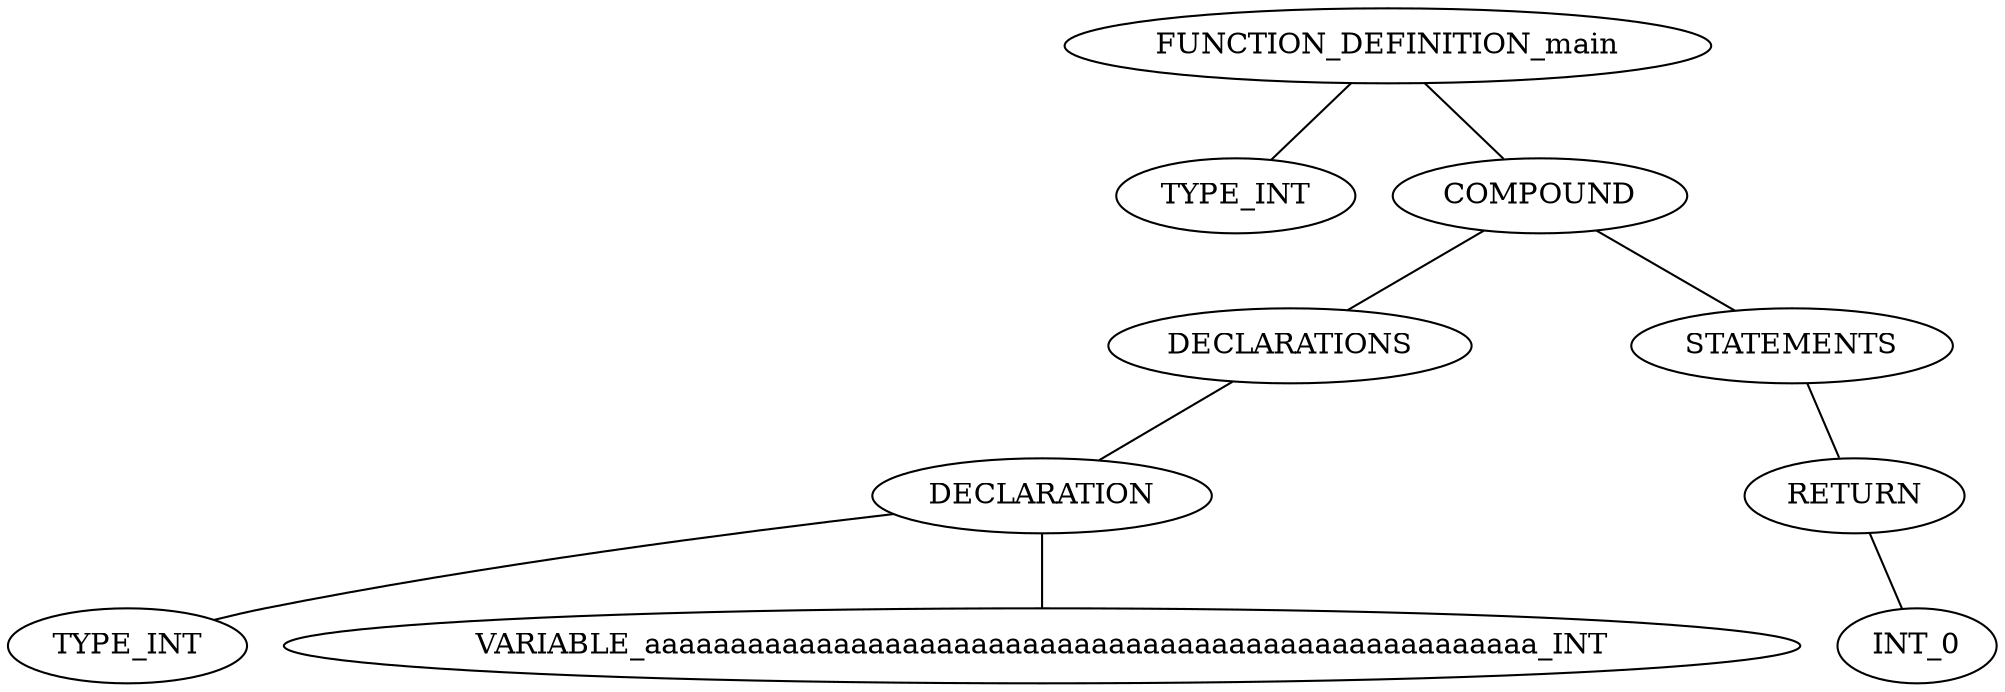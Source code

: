 graph G {
0[label=FUNCTION_DEFINITION_main];
1[label=TYPE_INT];
0--1;
2[label=COMPOUND];
0--2;
3[label=DECLARATIONS];
2--3;
4[label=DECLARATION];
3--4;
5[label=TYPE_INT];
4--5;
6[label=VARIABLE_aaaaaaaaaaaaaaaaaaaaaaaaaaaaaaaaaaaaaaaaaaaaaaaaaaaa_INT];
4--6;
7[label=STATEMENTS];
2--7;
8[label=RETURN];
7--8;
9[label=INT_0];
8--9;
}
